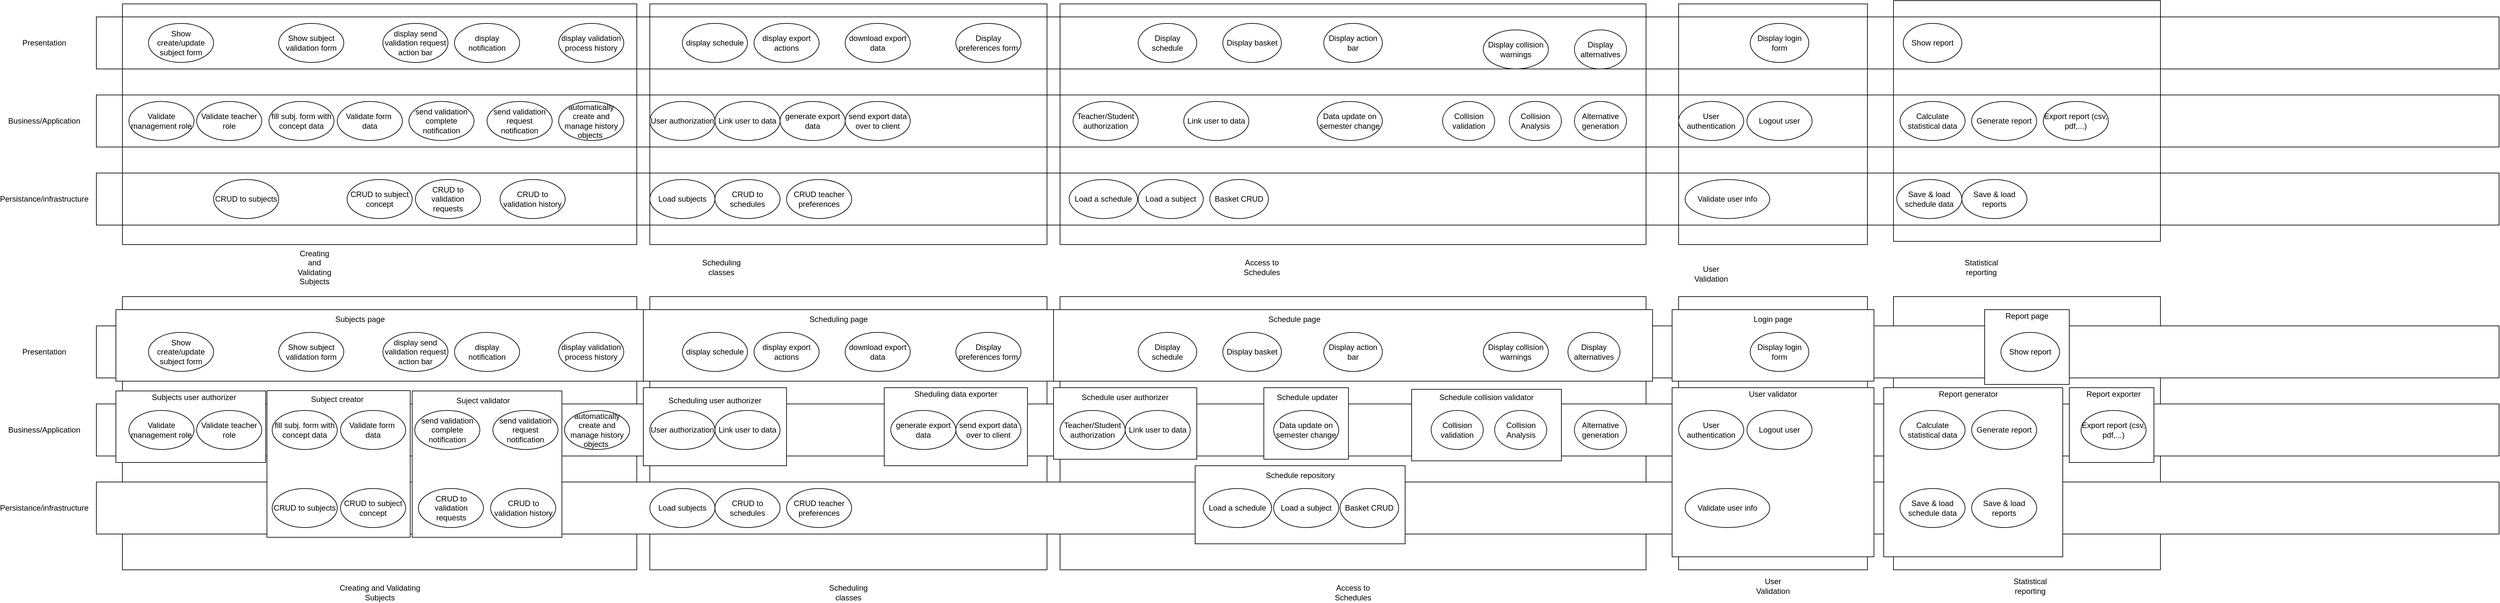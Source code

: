 <mxfile version="28.2.8">
  <diagram name="Page-1" id="wc59bFMJNS8MXFJ9b22b">
    <mxGraphModel dx="1181" dy="630" grid="1" gridSize="10" guides="1" tooltips="1" connect="1" arrows="1" fold="1" page="1" pageScale="1" pageWidth="827" pageHeight="1169" math="0" shadow="0">
      <root>
        <mxCell id="0" />
        <mxCell id="1" parent="0" />
        <mxCell id="vXy1FmEKdBri9zgE4fGT-71" value="" style="rounded=0;whiteSpace=wrap;html=1;fillColor=light-dark(#FFFFFF,#999900);" vertex="1" parent="1">
          <mxGeometry x="200" y="470" width="790" height="420" as="geometry" />
        </mxCell>
        <mxCell id="vXy1FmEKdBri9zgE4fGT-79" value="" style="rounded=0;whiteSpace=wrap;html=1;fillColor=light-dark(#FFFFFF,#999900);" vertex="1" parent="1">
          <mxGeometry x="2590" y="470" width="290" height="420" as="geometry" />
        </mxCell>
        <mxCell id="vXy1FmEKdBri9zgE4fGT-123" value="" style="rounded=0;whiteSpace=wrap;html=1;fillColor=light-dark(#FFFFFF,#999900);" vertex="1" parent="1">
          <mxGeometry x="2920" y="470" width="410" height="420" as="geometry" />
        </mxCell>
        <mxCell id="vXy1FmEKdBri9zgE4fGT-75" value="" style="rounded=0;whiteSpace=wrap;html=1;fillColor=light-dark(#FFFFFF,#999900);" vertex="1" parent="1">
          <mxGeometry x="1010" y="470" width="610" height="420" as="geometry" />
        </mxCell>
        <mxCell id="vXy1FmEKdBri9zgE4fGT-77" value="" style="rounded=0;whiteSpace=wrap;html=1;fillColor=light-dark(#FFFFFF,#999900);" vertex="1" parent="1">
          <mxGeometry x="1640" y="470" width="900" height="420" as="geometry" />
        </mxCell>
        <mxCell id="vXy1FmEKdBri9zgE4fGT-69" value="" style="rounded=0;whiteSpace=wrap;html=1;fillColor=light-dark(#FFFFFF,#994C00);" vertex="1" parent="1">
          <mxGeometry x="160" y="755" width="3690" height="80" as="geometry" />
        </mxCell>
        <mxCell id="vXy1FmEKdBri9zgE4fGT-162" value="" style="rounded=0;whiteSpace=wrap;html=1;fillColor=light-dark(#FFFFFF,#FF8000);strokeColor=light-dark(#000000,#FF0606);" vertex="1" parent="1">
          <mxGeometry x="1847.5" y="730" width="322.5" height="120" as="geometry" />
        </mxCell>
        <mxCell id="vXy1FmEKdBri9zgE4fGT-68" value="" style="rounded=0;whiteSpace=wrap;html=1;fillColor=light-dark(#FFFFFF,#994C00);" vertex="1" parent="1">
          <mxGeometry x="160" y="635" width="3690" height="80" as="geometry" />
        </mxCell>
        <mxCell id="vXy1FmEKdBri9zgE4fGT-172" value="" style="rounded=0;whiteSpace=wrap;html=1;fillColor=light-dark(#FFFFFF,#FF8000);strokeColor=light-dark(#000000,#FF0606);" vertex="1" parent="1">
          <mxGeometry x="422" y="614.5" width="220" height="225.5" as="geometry" />
        </mxCell>
        <mxCell id="vXy1FmEKdBri9zgE4fGT-170" value="" style="rounded=0;whiteSpace=wrap;html=1;fillColor=light-dark(#FFFFFF,#FF8000);strokeColor=light-dark(#000000,#FF0606);" vertex="1" parent="1">
          <mxGeometry x="645" y="615" width="230" height="225" as="geometry" />
        </mxCell>
        <mxCell id="vXy1FmEKdBri9zgE4fGT-168" value="" style="rounded=0;whiteSpace=wrap;html=1;fillColor=light-dark(#FFFFFF,#FF8000);strokeColor=light-dark(#000000,#FF0606);" vertex="1" parent="1">
          <mxGeometry x="190" y="615" width="230" height="110" as="geometry" />
        </mxCell>
        <mxCell id="vXy1FmEKdBri9zgE4fGT-166" value="" style="rounded=0;whiteSpace=wrap;html=1;fillColor=light-dark(#FFFFFF,#FF8000);strokeColor=light-dark(#000000,#FF0606);" vertex="1" parent="1">
          <mxGeometry x="1370" y="610" width="220" height="120" as="geometry" />
        </mxCell>
        <mxCell id="vXy1FmEKdBri9zgE4fGT-164" value="" style="rounded=0;whiteSpace=wrap;html=1;fillColor=light-dark(#FFFFFF,#FF8000);strokeColor=light-dark(#000000,#FF0606);" vertex="1" parent="1">
          <mxGeometry x="1000" y="610" width="220" height="120" as="geometry" />
        </mxCell>
        <mxCell id="vXy1FmEKdBri9zgE4fGT-160" value="" style="rounded=0;whiteSpace=wrap;html=1;fillColor=light-dark(#FFFFFF,#FF8000);strokeColor=light-dark(#000000,#FF0606);" vertex="1" parent="1">
          <mxGeometry x="1630" y="610" width="220" height="110" as="geometry" />
        </mxCell>
        <mxCell id="vXy1FmEKdBri9zgE4fGT-158" value="" style="rounded=0;whiteSpace=wrap;html=1;fillColor=light-dark(#FFFFFF,#FF8000);strokeColor=light-dark(#000000,#FF0606);" vertex="1" parent="1">
          <mxGeometry x="1953" y="610" width="130" height="110" as="geometry" />
        </mxCell>
        <mxCell id="vXy1FmEKdBri9zgE4fGT-156" value="" style="rounded=0;whiteSpace=wrap;html=1;fillColor=light-dark(#FFFFFF,#FF8000);strokeColor=light-dark(#000000,#FF0606);" vertex="1" parent="1">
          <mxGeometry x="2180" y="612.5" width="230" height="110" as="geometry" />
        </mxCell>
        <mxCell id="vXy1FmEKdBri9zgE4fGT-67" value="" style="rounded=0;whiteSpace=wrap;html=1;fillColor=light-dark(#FFFFFF,#994C00);" vertex="1" parent="1">
          <mxGeometry x="160" y="515" width="3690" height="80" as="geometry" />
        </mxCell>
        <mxCell id="vXy1FmEKdBri9zgE4fGT-153" value="" style="rounded=0;whiteSpace=wrap;html=1;fillColor=light-dark(#FFFFFF,#FF8000);strokeColor=light-dark(#000000,#FF0606);" vertex="1" parent="1">
          <mxGeometry x="3190" y="610" width="130" height="115" as="geometry" />
        </mxCell>
        <mxCell id="vXy1FmEKdBri9zgE4fGT-151" value="" style="rounded=0;whiteSpace=wrap;html=1;fillColor=light-dark(#FFFFFF,#FF8000);strokeColor=light-dark(#000000,#FF0606);" vertex="1" parent="1">
          <mxGeometry x="2905" y="610" width="275" height="260" as="geometry" />
        </mxCell>
        <mxCell id="vXy1FmEKdBri9zgE4fGT-149" value="" style="rounded=0;whiteSpace=wrap;html=1;fillColor=light-dark(#FFFFFF,#FF8000);strokeColor=light-dark(#000000,#FF0606);" vertex="1" parent="1">
          <mxGeometry x="3060" y="490" width="130" height="115" as="geometry" />
        </mxCell>
        <mxCell id="vXy1FmEKdBri9zgE4fGT-147" value="" style="rounded=0;whiteSpace=wrap;html=1;fillColor=light-dark(#FFFFFF,#FF8000);strokeColor=light-dark(#000000,#FF0606);" vertex="1" parent="1">
          <mxGeometry x="2580" y="490" width="310" height="110" as="geometry" />
        </mxCell>
        <mxCell id="vXy1FmEKdBri9zgE4fGT-145" value="" style="rounded=0;whiteSpace=wrap;html=1;fillColor=light-dark(#FFFFFF,#FF8000);strokeColor=light-dark(#000000,#FF0606);" vertex="1" parent="1">
          <mxGeometry x="2580" y="610" width="310" height="260" as="geometry" />
        </mxCell>
        <mxCell id="vXy1FmEKdBri9zgE4fGT-140" value="" style="rounded=0;whiteSpace=wrap;html=1;fillColor=light-dark(#FFFFFF,#FF8000);strokeColor=light-dark(#000000,#FF0606);" vertex="1" parent="1">
          <mxGeometry x="1630" y="490" width="920" height="110" as="geometry" />
        </mxCell>
        <mxCell id="vXy1FmEKdBri9zgE4fGT-138" value="" style="rounded=0;whiteSpace=wrap;html=1;fillColor=light-dark(#FFFFFF,#FF8000);strokeColor=light-dark(#000000,#FF0000);" vertex="1" parent="1">
          <mxGeometry x="1000" y="490" width="630" height="110" as="geometry" />
        </mxCell>
        <mxCell id="vXy1FmEKdBri9zgE4fGT-135" value="" style="rounded=0;whiteSpace=wrap;html=1;fillColor=light-dark(#FFFFFF,#FF8000);strokeColor=light-dark(#000000,#FF0000);" vertex="1" parent="1">
          <mxGeometry x="190" y="490" width="810" height="110" as="geometry" />
        </mxCell>
        <mxCell id="vXy1FmEKdBri9zgE4fGT-1" value="" style="rounded=0;whiteSpace=wrap;html=1;fillColor=none;" vertex="1" parent="1">
          <mxGeometry x="160" y="40" width="3690" height="80" as="geometry" />
        </mxCell>
        <mxCell id="vXy1FmEKdBri9zgE4fGT-2" value="" style="rounded=0;whiteSpace=wrap;html=1;fillColor=none;" vertex="1" parent="1">
          <mxGeometry x="160" y="160" width="3690" height="80" as="geometry" />
        </mxCell>
        <mxCell id="vXy1FmEKdBri9zgE4fGT-3" value="" style="rounded=0;whiteSpace=wrap;html=1;fillColor=none;" vertex="1" parent="1">
          <mxGeometry x="160" y="280" width="3690" height="80" as="geometry" />
        </mxCell>
        <mxCell id="vXy1FmEKdBri9zgE4fGT-4" value="Business/Application" style="text;html=1;align=center;verticalAlign=middle;whiteSpace=wrap;rounded=0;" vertex="1" parent="1">
          <mxGeometry x="50" y="185" width="60" height="30" as="geometry" />
        </mxCell>
        <mxCell id="vXy1FmEKdBri9zgE4fGT-5" value="" style="rounded=0;whiteSpace=wrap;html=1;fillColor=none;" vertex="1" parent="1">
          <mxGeometry x="200" y="20" width="790" height="370" as="geometry" />
        </mxCell>
        <mxCell id="vXy1FmEKdBri9zgE4fGT-6" value="Presentation" style="text;html=1;align=center;verticalAlign=middle;whiteSpace=wrap;rounded=0;" vertex="1" parent="1">
          <mxGeometry x="50" y="65" width="60" height="30" as="geometry" />
        </mxCell>
        <mxCell id="vXy1FmEKdBri9zgE4fGT-7" value="Persistance/infrastructure" style="text;html=1;align=center;verticalAlign=middle;whiteSpace=wrap;rounded=0;" vertex="1" parent="1">
          <mxGeometry x="50" y="305" width="60" height="30" as="geometry" />
        </mxCell>
        <mxCell id="vXy1FmEKdBri9zgE4fGT-8" value="Creating and Validating Subjects" style="text;html=1;align=center;verticalAlign=middle;whiteSpace=wrap;rounded=0;" vertex="1" parent="1">
          <mxGeometry x="465" y="410" width="60" height="30" as="geometry" />
        </mxCell>
        <mxCell id="vXy1FmEKdBri9zgE4fGT-9" value="" style="rounded=0;whiteSpace=wrap;html=1;fillColor=none;" vertex="1" parent="1">
          <mxGeometry x="1010" y="20" width="610" height="370" as="geometry" />
        </mxCell>
        <mxCell id="vXy1FmEKdBri9zgE4fGT-10" value="Scheduling classes" style="text;html=1;align=center;verticalAlign=middle;whiteSpace=wrap;rounded=0;" vertex="1" parent="1">
          <mxGeometry x="1090" y="410" width="60" height="30" as="geometry" />
        </mxCell>
        <mxCell id="vXy1FmEKdBri9zgE4fGT-11" value="" style="rounded=0;whiteSpace=wrap;html=1;fillColor=none;" vertex="1" parent="1">
          <mxGeometry x="1640" y="20" width="900" height="370" as="geometry" />
        </mxCell>
        <mxCell id="vXy1FmEKdBri9zgE4fGT-12" value="User Validation" style="text;html=1;align=center;verticalAlign=middle;whiteSpace=wrap;rounded=0;" vertex="1" parent="1">
          <mxGeometry x="2610" y="420" width="60" height="30" as="geometry" />
        </mxCell>
        <mxCell id="vXy1FmEKdBri9zgE4fGT-13" value="" style="rounded=0;whiteSpace=wrap;html=1;fillColor=none;" vertex="1" parent="1">
          <mxGeometry x="2590" y="20" width="290" height="370" as="geometry" />
        </mxCell>
        <mxCell id="vXy1FmEKdBri9zgE4fGT-14" value="Access to Schedules" style="text;html=1;align=center;verticalAlign=middle;whiteSpace=wrap;rounded=0;" vertex="1" parent="1">
          <mxGeometry x="1920" y="410" width="60" height="30" as="geometry" />
        </mxCell>
        <mxCell id="vXy1FmEKdBri9zgE4fGT-15" value="CRUD to subjects" style="ellipse;whiteSpace=wrap;html=1;" vertex="1" parent="1">
          <mxGeometry x="340" y="290" width="100" height="60" as="geometry" />
        </mxCell>
        <mxCell id="vXy1FmEKdBri9zgE4fGT-16" value="Load subjects" style="ellipse;whiteSpace=wrap;html=1;" vertex="1" parent="1">
          <mxGeometry x="1010" y="290" width="100" height="60" as="geometry" />
        </mxCell>
        <mxCell id="vXy1FmEKdBri9zgE4fGT-17" value="Load a schedule" style="ellipse;whiteSpace=wrap;html=1;" vertex="1" parent="1">
          <mxGeometry x="1654" y="290" width="105" height="60" as="geometry" />
        </mxCell>
        <mxCell id="vXy1FmEKdBri9zgE4fGT-18" value="Validate user info" style="ellipse;whiteSpace=wrap;html=1;" vertex="1" parent="1">
          <mxGeometry x="2600" y="290" width="130" height="60" as="geometry" />
        </mxCell>
        <mxCell id="vXy1FmEKdBri9zgE4fGT-19" value="User authentication" style="ellipse;whiteSpace=wrap;html=1;" vertex="1" parent="1">
          <mxGeometry x="2590" y="170" width="100" height="60" as="geometry" />
        </mxCell>
        <mxCell id="vXy1FmEKdBri9zgE4fGT-20" value="Teacher/Student authorization" style="ellipse;whiteSpace=wrap;html=1;" vertex="1" parent="1">
          <mxGeometry x="1660" y="170" width="100" height="60" as="geometry" />
        </mxCell>
        <mxCell id="vXy1FmEKdBri9zgE4fGT-21" value="User authorization" style="ellipse;whiteSpace=wrap;html=1;" vertex="1" parent="1">
          <mxGeometry x="1010" y="170" width="100" height="60" as="geometry" />
        </mxCell>
        <mxCell id="vXy1FmEKdBri9zgE4fGT-22" value="Validate management role" style="ellipse;whiteSpace=wrap;html=1;" vertex="1" parent="1">
          <mxGeometry x="210" y="170" width="100" height="60" as="geometry" />
        </mxCell>
        <mxCell id="vXy1FmEKdBri9zgE4fGT-23" value="Validate teacher role" style="ellipse;whiteSpace=wrap;html=1;" vertex="1" parent="1">
          <mxGeometry x="314" y="170" width="100" height="60" as="geometry" />
        </mxCell>
        <mxCell id="vXy1FmEKdBri9zgE4fGT-24" value="Link user to data" style="ellipse;whiteSpace=wrap;html=1;" vertex="1" parent="1">
          <mxGeometry x="1110" y="170" width="100" height="60" as="geometry" />
        </mxCell>
        <mxCell id="vXy1FmEKdBri9zgE4fGT-25" value="Link user to data" style="ellipse;whiteSpace=wrap;html=1;" vertex="1" parent="1">
          <mxGeometry x="1830" y="170" width="100" height="60" as="geometry" />
        </mxCell>
        <mxCell id="vXy1FmEKdBri9zgE4fGT-26" value="Load a subject" style="ellipse;whiteSpace=wrap;html=1;" vertex="1" parent="1">
          <mxGeometry x="1760" y="290" width="100" height="60" as="geometry" />
        </mxCell>
        <mxCell id="vXy1FmEKdBri9zgE4fGT-27" value="CRUD to schedules" style="ellipse;whiteSpace=wrap;html=1;" vertex="1" parent="1">
          <mxGeometry x="1110" y="290" width="100" height="60" as="geometry" />
        </mxCell>
        <mxCell id="vXy1FmEKdBri9zgE4fGT-28" value="Show create/update subject form" style="ellipse;whiteSpace=wrap;html=1;" vertex="1" parent="1">
          <mxGeometry x="240" y="50" width="100" height="60" as="geometry" />
        </mxCell>
        <mxCell id="vXy1FmEKdBri9zgE4fGT-29" value="Show subject validation form" style="ellipse;whiteSpace=wrap;html=1;" vertex="1" parent="1">
          <mxGeometry x="440" y="50" width="100" height="60" as="geometry" />
        </mxCell>
        <mxCell id="vXy1FmEKdBri9zgE4fGT-30" value="display notification" style="ellipse;whiteSpace=wrap;html=1;" vertex="1" parent="1">
          <mxGeometry x="710" y="50" width="100" height="60" as="geometry" />
        </mxCell>
        <mxCell id="vXy1FmEKdBri9zgE4fGT-31" value="Data update on semester change" style="ellipse;whiteSpace=wrap;html=1;" vertex="1" parent="1">
          <mxGeometry x="2035" y="170" width="100" height="60" as="geometry" />
        </mxCell>
        <mxCell id="vXy1FmEKdBri9zgE4fGT-32" value="Display schedule" style="ellipse;whiteSpace=wrap;html=1;" vertex="1" parent="1">
          <mxGeometry x="1760" y="50" width="90" height="60" as="geometry" />
        </mxCell>
        <mxCell id="vXy1FmEKdBri9zgE4fGT-33" value="Display action bar" style="ellipse;whiteSpace=wrap;html=1;" vertex="1" parent="1">
          <mxGeometry x="2045" y="50" width="90" height="60" as="geometry" />
        </mxCell>
        <mxCell id="vXy1FmEKdBri9zgE4fGT-34" value="Basket CRUD" style="ellipse;whiteSpace=wrap;html=1;" vertex="1" parent="1">
          <mxGeometry x="1870" y="290" width="90" height="60" as="geometry" />
        </mxCell>
        <mxCell id="vXy1FmEKdBri9zgE4fGT-35" value="Display collision warnings" style="ellipse;whiteSpace=wrap;html=1;" vertex="1" parent="1">
          <mxGeometry x="2290" y="60" width="100" height="60" as="geometry" />
        </mxCell>
        <mxCell id="vXy1FmEKdBri9zgE4fGT-36" value="Collision validation" style="ellipse;whiteSpace=wrap;html=1;" vertex="1" parent="1">
          <mxGeometry x="2227.5" y="170" width="80" height="60" as="geometry" />
        </mxCell>
        <mxCell id="vXy1FmEKdBri9zgE4fGT-37" value="Display login form" style="ellipse;whiteSpace=wrap;html=1;" vertex="1" parent="1">
          <mxGeometry x="2700" y="50" width="90" height="60" as="geometry" />
        </mxCell>
        <mxCell id="vXy1FmEKdBri9zgE4fGT-38" value="CRUD to subject concept" style="ellipse;whiteSpace=wrap;html=1;" vertex="1" parent="1">
          <mxGeometry x="545" y="290" width="100" height="60" as="geometry" />
        </mxCell>
        <mxCell id="vXy1FmEKdBri9zgE4fGT-39" value="Collision&lt;br&gt;Analysis" style="ellipse;whiteSpace=wrap;html=1;" vertex="1" parent="1">
          <mxGeometry x="2330" y="170" width="80" height="60" as="geometry" />
        </mxCell>
        <mxCell id="vXy1FmEKdBri9zgE4fGT-40" value="Alternative generation" style="ellipse;whiteSpace=wrap;html=1;" vertex="1" parent="1">
          <mxGeometry x="2430" y="170" width="80" height="60" as="geometry" />
        </mxCell>
        <mxCell id="vXy1FmEKdBri9zgE4fGT-41" value="Display alternatives" style="ellipse;whiteSpace=wrap;html=1;" vertex="1" parent="1">
          <mxGeometry x="2430" y="60" width="80" height="60" as="geometry" />
        </mxCell>
        <mxCell id="vXy1FmEKdBri9zgE4fGT-42" value="fill subj. form with concept data" style="ellipse;whiteSpace=wrap;html=1;" vertex="1" parent="1">
          <mxGeometry x="425" y="170" width="100" height="60" as="geometry" />
        </mxCell>
        <mxCell id="vXy1FmEKdBri9zgE4fGT-43" value="Validate form&amp;nbsp;&lt;div&gt;data&lt;/div&gt;" style="ellipse;whiteSpace=wrap;html=1;" vertex="1" parent="1">
          <mxGeometry x="530" y="170" width="100" height="60" as="geometry" />
        </mxCell>
        <mxCell id="vXy1FmEKdBri9zgE4fGT-44" value="send validation request notification" style="ellipse;whiteSpace=wrap;html=1;" vertex="1" parent="1">
          <mxGeometry x="760" y="170" width="100" height="60" as="geometry" />
        </mxCell>
        <mxCell id="vXy1FmEKdBri9zgE4fGT-45" value="display send validation request action bar" style="ellipse;whiteSpace=wrap;html=1;" vertex="1" parent="1">
          <mxGeometry x="600" y="50" width="100" height="60" as="geometry" />
        </mxCell>
        <mxCell id="vXy1FmEKdBri9zgE4fGT-46" value="CRUD to validation requests" style="ellipse;whiteSpace=wrap;html=1;" vertex="1" parent="1">
          <mxGeometry x="650" y="290" width="100" height="60" as="geometry" />
        </mxCell>
        <mxCell id="vXy1FmEKdBri9zgE4fGT-47" value="send validation complete notification" style="ellipse;whiteSpace=wrap;html=1;" vertex="1" parent="1">
          <mxGeometry x="640" y="170" width="100" height="60" as="geometry" />
        </mxCell>
        <mxCell id="vXy1FmEKdBri9zgE4fGT-48" value="CRUD to validation history" style="ellipse;whiteSpace=wrap;html=1;" vertex="1" parent="1">
          <mxGeometry x="780" y="290" width="100" height="60" as="geometry" />
        </mxCell>
        <mxCell id="vXy1FmEKdBri9zgE4fGT-49" value="automatically create and manage history objects&amp;nbsp;" style="ellipse;whiteSpace=wrap;html=1;" vertex="1" parent="1">
          <mxGeometry x="870" y="170" width="100" height="60" as="geometry" />
        </mxCell>
        <mxCell id="vXy1FmEKdBri9zgE4fGT-50" value="display validation process history" style="ellipse;whiteSpace=wrap;html=1;" vertex="1" parent="1">
          <mxGeometry x="870" y="50" width="100" height="60" as="geometry" />
        </mxCell>
        <mxCell id="vXy1FmEKdBri9zgE4fGT-51" value="display schedule" style="ellipse;whiteSpace=wrap;html=1;" vertex="1" parent="1">
          <mxGeometry x="1060" y="50" width="100" height="60" as="geometry" />
        </mxCell>
        <mxCell id="vXy1FmEKdBri9zgE4fGT-52" value="display export actions" style="ellipse;whiteSpace=wrap;html=1;" vertex="1" parent="1">
          <mxGeometry x="1170" y="50" width="100" height="60" as="geometry" />
        </mxCell>
        <mxCell id="vXy1FmEKdBri9zgE4fGT-53" value="generate export data" style="ellipse;whiteSpace=wrap;html=1;" vertex="1" parent="1">
          <mxGeometry x="1210" y="170" width="100" height="60" as="geometry" />
        </mxCell>
        <mxCell id="vXy1FmEKdBri9zgE4fGT-54" value="send export data over to client" style="ellipse;whiteSpace=wrap;html=1;" vertex="1" parent="1">
          <mxGeometry x="1310" y="170" width="100" height="60" as="geometry" />
        </mxCell>
        <mxCell id="vXy1FmEKdBri9zgE4fGT-55" value="download export data" style="ellipse;whiteSpace=wrap;html=1;" vertex="1" parent="1">
          <mxGeometry x="1310" y="50" width="100" height="60" as="geometry" />
        </mxCell>
        <mxCell id="vXy1FmEKdBri9zgE4fGT-56" value="Logout user" style="ellipse;whiteSpace=wrap;html=1;" vertex="1" parent="1">
          <mxGeometry x="2695" y="170" width="100" height="60" as="geometry" />
        </mxCell>
        <mxCell id="vXy1FmEKdBri9zgE4fGT-57" value="" style="rounded=0;whiteSpace=wrap;html=1;fillColor=none;" vertex="1" parent="1">
          <mxGeometry x="2920" y="15" width="410" height="370" as="geometry" />
        </mxCell>
        <mxCell id="vXy1FmEKdBri9zgE4fGT-58" value="Statistical reporting" style="text;html=1;whiteSpace=wrap;strokeColor=none;fillColor=none;align=center;verticalAlign=middle;rounded=0;" vertex="1" parent="1">
          <mxGeometry x="3025" y="410" width="60" height="30" as="geometry" />
        </mxCell>
        <mxCell id="vXy1FmEKdBri9zgE4fGT-59" value="Calculate statistical data" style="ellipse;whiteSpace=wrap;html=1;" vertex="1" parent="1">
          <mxGeometry x="2930" y="170" width="100" height="60" as="geometry" />
        </mxCell>
        <mxCell id="vXy1FmEKdBri9zgE4fGT-60" value="Show report" style="ellipse;whiteSpace=wrap;html=1;" vertex="1" parent="1">
          <mxGeometry x="2935" y="50" width="90" height="60" as="geometry" />
        </mxCell>
        <mxCell id="vXy1FmEKdBri9zgE4fGT-61" value="Generate report" style="ellipse;whiteSpace=wrap;html=1;" vertex="1" parent="1">
          <mxGeometry x="3040" y="170" width="100" height="60" as="geometry" />
        </mxCell>
        <mxCell id="vXy1FmEKdBri9zgE4fGT-62" value="Save &amp;amp; load schedule data" style="ellipse;whiteSpace=wrap;html=1;" vertex="1" parent="1">
          <mxGeometry x="2925" y="290" width="100" height="60" as="geometry" />
        </mxCell>
        <mxCell id="vXy1FmEKdBri9zgE4fGT-63" value="Save &amp;amp; load reports" style="ellipse;whiteSpace=wrap;html=1;" vertex="1" parent="1">
          <mxGeometry x="3025" y="290" width="100" height="60" as="geometry" />
        </mxCell>
        <mxCell id="vXy1FmEKdBri9zgE4fGT-64" value="CRUD teacher preferences" style="ellipse;whiteSpace=wrap;html=1;" vertex="1" parent="1">
          <mxGeometry x="1220" y="290" width="100" height="60" as="geometry" />
        </mxCell>
        <mxCell id="vXy1FmEKdBri9zgE4fGT-65" value="Display preferences form" style="ellipse;whiteSpace=wrap;html=1;" vertex="1" parent="1">
          <mxGeometry x="1480" y="50" width="100" height="60" as="geometry" />
        </mxCell>
        <mxCell id="vXy1FmEKdBri9zgE4fGT-66" value="Export report (csv, pdf,...)" style="ellipse;whiteSpace=wrap;html=1;" vertex="1" parent="1">
          <mxGeometry x="3150" y="170" width="100" height="60" as="geometry" />
        </mxCell>
        <mxCell id="vXy1FmEKdBri9zgE4fGT-70" value="Business/Application" style="text;html=1;align=center;verticalAlign=middle;whiteSpace=wrap;rounded=0;" vertex="1" parent="1">
          <mxGeometry x="50" y="660" width="60" height="30" as="geometry" />
        </mxCell>
        <mxCell id="vXy1FmEKdBri9zgE4fGT-72" value="Presentation" style="text;html=1;align=center;verticalAlign=middle;whiteSpace=wrap;rounded=0;" vertex="1" parent="1">
          <mxGeometry x="50" y="540" width="60" height="30" as="geometry" />
        </mxCell>
        <mxCell id="vXy1FmEKdBri9zgE4fGT-73" value="Persistance/infrastructure" style="text;html=1;align=center;verticalAlign=middle;whiteSpace=wrap;rounded=0;" vertex="1" parent="1">
          <mxGeometry x="50" y="780" width="60" height="30" as="geometry" />
        </mxCell>
        <mxCell id="vXy1FmEKdBri9zgE4fGT-74" value="Creating and Validating Subjects" style="text;html=1;align=center;verticalAlign=middle;whiteSpace=wrap;rounded=0;" vertex="1" parent="1">
          <mxGeometry x="507.5" y="910" width="175" height="30" as="geometry" />
        </mxCell>
        <mxCell id="vXy1FmEKdBri9zgE4fGT-76" value="Scheduling classes" style="text;html=1;align=center;verticalAlign=middle;whiteSpace=wrap;rounded=0;" vertex="1" parent="1">
          <mxGeometry x="1285" y="910" width="60" height="30" as="geometry" />
        </mxCell>
        <mxCell id="vXy1FmEKdBri9zgE4fGT-78" value="User Validation" style="text;html=1;align=center;verticalAlign=middle;whiteSpace=wrap;rounded=0;" vertex="1" parent="1">
          <mxGeometry x="2705" y="900" width="60" height="30" as="geometry" />
        </mxCell>
        <mxCell id="vXy1FmEKdBri9zgE4fGT-80" value="Access to Schedules" style="text;html=1;align=center;verticalAlign=middle;whiteSpace=wrap;rounded=0;" vertex="1" parent="1">
          <mxGeometry x="2060" y="910" width="60" height="30" as="geometry" />
        </mxCell>
        <mxCell id="vXy1FmEKdBri9zgE4fGT-81" value="CRUD to subjects" style="ellipse;whiteSpace=wrap;html=1;" vertex="1" parent="1">
          <mxGeometry x="430" y="765" width="100" height="60" as="geometry" />
        </mxCell>
        <mxCell id="vXy1FmEKdBri9zgE4fGT-82" value="Load subjects" style="ellipse;whiteSpace=wrap;html=1;" vertex="1" parent="1">
          <mxGeometry x="1010" y="765" width="100" height="60" as="geometry" />
        </mxCell>
        <mxCell id="vXy1FmEKdBri9zgE4fGT-83" value="Load a schedule" style="ellipse;whiteSpace=wrap;html=1;" vertex="1" parent="1">
          <mxGeometry x="1860" y="765" width="105" height="60" as="geometry" />
        </mxCell>
        <mxCell id="vXy1FmEKdBri9zgE4fGT-84" value="Validate user info" style="ellipse;whiteSpace=wrap;html=1;" vertex="1" parent="1">
          <mxGeometry x="2600" y="765" width="130" height="60" as="geometry" />
        </mxCell>
        <mxCell id="vXy1FmEKdBri9zgE4fGT-85" value="User authentication" style="ellipse;whiteSpace=wrap;html=1;" vertex="1" parent="1">
          <mxGeometry x="2590" y="645" width="100" height="60" as="geometry" />
        </mxCell>
        <mxCell id="vXy1FmEKdBri9zgE4fGT-86" value="Teacher/Student authorization" style="ellipse;whiteSpace=wrap;html=1;" vertex="1" parent="1">
          <mxGeometry x="1640" y="645" width="100" height="60" as="geometry" />
        </mxCell>
        <mxCell id="vXy1FmEKdBri9zgE4fGT-87" value="User authorization" style="ellipse;whiteSpace=wrap;html=1;" vertex="1" parent="1">
          <mxGeometry x="1010" y="645" width="100" height="60" as="geometry" />
        </mxCell>
        <mxCell id="vXy1FmEKdBri9zgE4fGT-88" value="Validate management role" style="ellipse;whiteSpace=wrap;html=1;" vertex="1" parent="1">
          <mxGeometry x="210" y="645" width="100" height="60" as="geometry" />
        </mxCell>
        <mxCell id="vXy1FmEKdBri9zgE4fGT-89" value="Validate teacher role" style="ellipse;whiteSpace=wrap;html=1;" vertex="1" parent="1">
          <mxGeometry x="314" y="645" width="100" height="60" as="geometry" />
        </mxCell>
        <mxCell id="vXy1FmEKdBri9zgE4fGT-90" value="Link user to data" style="ellipse;whiteSpace=wrap;html=1;" vertex="1" parent="1">
          <mxGeometry x="1110" y="645" width="100" height="60" as="geometry" />
        </mxCell>
        <mxCell id="vXy1FmEKdBri9zgE4fGT-91" value="Link user to data" style="ellipse;whiteSpace=wrap;html=1;" vertex="1" parent="1">
          <mxGeometry x="1740" y="645" width="100" height="60" as="geometry" />
        </mxCell>
        <mxCell id="vXy1FmEKdBri9zgE4fGT-92" value="Load a subject" style="ellipse;whiteSpace=wrap;html=1;" vertex="1" parent="1">
          <mxGeometry x="1968" y="765" width="100" height="60" as="geometry" />
        </mxCell>
        <mxCell id="vXy1FmEKdBri9zgE4fGT-93" value="CRUD to schedules" style="ellipse;whiteSpace=wrap;html=1;" vertex="1" parent="1">
          <mxGeometry x="1110" y="765" width="100" height="60" as="geometry" />
        </mxCell>
        <mxCell id="vXy1FmEKdBri9zgE4fGT-94" value="Show create/update subject form" style="ellipse;whiteSpace=wrap;html=1;" vertex="1" parent="1">
          <mxGeometry x="240" y="525" width="100" height="60" as="geometry" />
        </mxCell>
        <mxCell id="vXy1FmEKdBri9zgE4fGT-95" value="Show subject validation form" style="ellipse;whiteSpace=wrap;html=1;" vertex="1" parent="1">
          <mxGeometry x="440" y="525" width="100" height="60" as="geometry" />
        </mxCell>
        <mxCell id="vXy1FmEKdBri9zgE4fGT-96" value="display notification" style="ellipse;whiteSpace=wrap;html=1;" vertex="1" parent="1">
          <mxGeometry x="710" y="525" width="100" height="60" as="geometry" />
        </mxCell>
        <mxCell id="vXy1FmEKdBri9zgE4fGT-97" value="Data update on semester change" style="ellipse;whiteSpace=wrap;html=1;" vertex="1" parent="1">
          <mxGeometry x="1968" y="645" width="100" height="60" as="geometry" />
        </mxCell>
        <mxCell id="vXy1FmEKdBri9zgE4fGT-98" value="Display schedule" style="ellipse;whiteSpace=wrap;html=1;" vertex="1" parent="1">
          <mxGeometry x="1760" y="525" width="90" height="60" as="geometry" />
        </mxCell>
        <mxCell id="vXy1FmEKdBri9zgE4fGT-99" value="Display action bar" style="ellipse;whiteSpace=wrap;html=1;" vertex="1" parent="1">
          <mxGeometry x="2045" y="525" width="90" height="60" as="geometry" />
        </mxCell>
        <mxCell id="vXy1FmEKdBri9zgE4fGT-100" value="Basket CRUD" style="ellipse;whiteSpace=wrap;html=1;" vertex="1" parent="1">
          <mxGeometry x="2070" y="765" width="90" height="60" as="geometry" />
        </mxCell>
        <mxCell id="vXy1FmEKdBri9zgE4fGT-101" value="Display collision warnings" style="ellipse;whiteSpace=wrap;html=1;" vertex="1" parent="1">
          <mxGeometry x="2290" y="525" width="100" height="60" as="geometry" />
        </mxCell>
        <mxCell id="vXy1FmEKdBri9zgE4fGT-102" value="Collision validation" style="ellipse;whiteSpace=wrap;html=1;" vertex="1" parent="1">
          <mxGeometry x="2210" y="645" width="80" height="60" as="geometry" />
        </mxCell>
        <mxCell id="vXy1FmEKdBri9zgE4fGT-103" value="Display login form" style="ellipse;whiteSpace=wrap;html=1;" vertex="1" parent="1">
          <mxGeometry x="2700" y="525" width="90" height="60" as="geometry" />
        </mxCell>
        <mxCell id="vXy1FmEKdBri9zgE4fGT-104" value="CRUD to subject concept" style="ellipse;whiteSpace=wrap;html=1;" vertex="1" parent="1">
          <mxGeometry x="535" y="765" width="100" height="60" as="geometry" />
        </mxCell>
        <mxCell id="vXy1FmEKdBri9zgE4fGT-105" value="Collision&lt;br&gt;Analysis" style="ellipse;whiteSpace=wrap;html=1;" vertex="1" parent="1">
          <mxGeometry x="2307.5" y="645" width="80" height="60" as="geometry" />
        </mxCell>
        <mxCell id="vXy1FmEKdBri9zgE4fGT-106" value="Alternative generation" style="ellipse;whiteSpace=wrap;html=1;" vertex="1" parent="1">
          <mxGeometry x="2430" y="645" width="80" height="60" as="geometry" />
        </mxCell>
        <mxCell id="vXy1FmEKdBri9zgE4fGT-107" value="Display alternatives" style="ellipse;whiteSpace=wrap;html=1;" vertex="1" parent="1">
          <mxGeometry x="2420" y="525" width="80" height="60" as="geometry" />
        </mxCell>
        <mxCell id="vXy1FmEKdBri9zgE4fGT-108" value="fill subj. form with concept data" style="ellipse;whiteSpace=wrap;html=1;" vertex="1" parent="1">
          <mxGeometry x="430" y="645" width="100" height="60" as="geometry" />
        </mxCell>
        <mxCell id="vXy1FmEKdBri9zgE4fGT-109" value="Validate form&amp;nbsp;&lt;div&gt;data&lt;/div&gt;" style="ellipse;whiteSpace=wrap;html=1;" vertex="1" parent="1">
          <mxGeometry x="535" y="645" width="100" height="60" as="geometry" />
        </mxCell>
        <mxCell id="vXy1FmEKdBri9zgE4fGT-110" value="send validation request notification" style="ellipse;whiteSpace=wrap;html=1;" vertex="1" parent="1">
          <mxGeometry x="769" y="645" width="100" height="60" as="geometry" />
        </mxCell>
        <mxCell id="vXy1FmEKdBri9zgE4fGT-111" value="display send validation request action bar" style="ellipse;whiteSpace=wrap;html=1;" vertex="1" parent="1">
          <mxGeometry x="600" y="525" width="100" height="60" as="geometry" />
        </mxCell>
        <mxCell id="vXy1FmEKdBri9zgE4fGT-112" value="CRUD to validation requests" style="ellipse;whiteSpace=wrap;html=1;" vertex="1" parent="1">
          <mxGeometry x="654.5" y="765" width="100" height="60" as="geometry" />
        </mxCell>
        <mxCell id="vXy1FmEKdBri9zgE4fGT-113" value="send validation complete notification" style="ellipse;whiteSpace=wrap;html=1;" vertex="1" parent="1">
          <mxGeometry x="649" y="645" width="100" height="60" as="geometry" />
        </mxCell>
        <mxCell id="vXy1FmEKdBri9zgE4fGT-114" value="CRUD to validation history" style="ellipse;whiteSpace=wrap;html=1;" vertex="1" parent="1">
          <mxGeometry x="765.5" y="765" width="100" height="60" as="geometry" />
        </mxCell>
        <mxCell id="vXy1FmEKdBri9zgE4fGT-115" value="automatically create and manage history objects&amp;nbsp;" style="ellipse;whiteSpace=wrap;html=1;" vertex="1" parent="1">
          <mxGeometry x="879" y="645" width="100" height="60" as="geometry" />
        </mxCell>
        <mxCell id="vXy1FmEKdBri9zgE4fGT-116" value="display validation process history" style="ellipse;whiteSpace=wrap;html=1;" vertex="1" parent="1">
          <mxGeometry x="870" y="525" width="100" height="60" as="geometry" />
        </mxCell>
        <mxCell id="vXy1FmEKdBri9zgE4fGT-117" value="display schedule" style="ellipse;whiteSpace=wrap;html=1;" vertex="1" parent="1">
          <mxGeometry x="1060" y="525" width="100" height="60" as="geometry" />
        </mxCell>
        <mxCell id="vXy1FmEKdBri9zgE4fGT-118" value="display export actions" style="ellipse;whiteSpace=wrap;html=1;" vertex="1" parent="1">
          <mxGeometry x="1170" y="525" width="100" height="60" as="geometry" />
        </mxCell>
        <mxCell id="vXy1FmEKdBri9zgE4fGT-119" value="generate export data" style="ellipse;whiteSpace=wrap;html=1;" vertex="1" parent="1">
          <mxGeometry x="1380" y="645" width="100" height="60" as="geometry" />
        </mxCell>
        <mxCell id="vXy1FmEKdBri9zgE4fGT-120" value="send export data over to client" style="ellipse;whiteSpace=wrap;html=1;" vertex="1" parent="1">
          <mxGeometry x="1480" y="645" width="100" height="60" as="geometry" />
        </mxCell>
        <mxCell id="vXy1FmEKdBri9zgE4fGT-121" value="download export data" style="ellipse;whiteSpace=wrap;html=1;" vertex="1" parent="1">
          <mxGeometry x="1310" y="525" width="100" height="60" as="geometry" />
        </mxCell>
        <mxCell id="vXy1FmEKdBri9zgE4fGT-122" value="Logout user" style="ellipse;whiteSpace=wrap;html=1;" vertex="1" parent="1">
          <mxGeometry x="2695" y="645" width="100" height="60" as="geometry" />
        </mxCell>
        <mxCell id="vXy1FmEKdBri9zgE4fGT-124" value="Statistical reporting" style="text;html=1;whiteSpace=wrap;strokeColor=none;fillColor=none;align=center;verticalAlign=middle;rounded=0;" vertex="1" parent="1">
          <mxGeometry x="3100" y="900" width="60" height="30" as="geometry" />
        </mxCell>
        <mxCell id="vXy1FmEKdBri9zgE4fGT-125" value="Calculate statistical data" style="ellipse;whiteSpace=wrap;html=1;" vertex="1" parent="1">
          <mxGeometry x="2930" y="645" width="100" height="60" as="geometry" />
        </mxCell>
        <mxCell id="vXy1FmEKdBri9zgE4fGT-126" value="Show report" style="ellipse;whiteSpace=wrap;html=1;" vertex="1" parent="1">
          <mxGeometry x="3085" y="525" width="90" height="60" as="geometry" />
        </mxCell>
        <mxCell id="vXy1FmEKdBri9zgE4fGT-127" value="Generate report" style="ellipse;whiteSpace=wrap;html=1;" vertex="1" parent="1">
          <mxGeometry x="3040" y="645" width="100" height="60" as="geometry" />
        </mxCell>
        <mxCell id="vXy1FmEKdBri9zgE4fGT-128" value="Save &amp;amp; load schedule data" style="ellipse;whiteSpace=wrap;html=1;" vertex="1" parent="1">
          <mxGeometry x="2930" y="765" width="100" height="60" as="geometry" />
        </mxCell>
        <mxCell id="vXy1FmEKdBri9zgE4fGT-129" value="Save &amp;amp; load reports" style="ellipse;whiteSpace=wrap;html=1;" vertex="1" parent="1">
          <mxGeometry x="3040" y="765" width="100" height="60" as="geometry" />
        </mxCell>
        <mxCell id="vXy1FmEKdBri9zgE4fGT-130" value="CRUD teacher preferences" style="ellipse;whiteSpace=wrap;html=1;" vertex="1" parent="1">
          <mxGeometry x="1220" y="765" width="100" height="60" as="geometry" />
        </mxCell>
        <mxCell id="vXy1FmEKdBri9zgE4fGT-131" value="Display preferences form" style="ellipse;whiteSpace=wrap;html=1;" vertex="1" parent="1">
          <mxGeometry x="1480" y="525" width="100" height="60" as="geometry" />
        </mxCell>
        <mxCell id="vXy1FmEKdBri9zgE4fGT-132" value="Export report (csv, pdf,...)" style="ellipse;whiteSpace=wrap;html=1;" vertex="1" parent="1">
          <mxGeometry x="3208" y="645" width="100" height="60" as="geometry" />
        </mxCell>
        <mxCell id="vXy1FmEKdBri9zgE4fGT-136" value="Subjects page" style="text;html=1;whiteSpace=wrap;strokeColor=none;fillColor=none;align=center;verticalAlign=middle;rounded=0;" vertex="1" parent="1">
          <mxGeometry x="490" y="490" width="150" height="30" as="geometry" />
        </mxCell>
        <mxCell id="vXy1FmEKdBri9zgE4fGT-139" value="Scheduling page" style="text;html=1;whiteSpace=wrap;strokeColor=none;fillColor=none;align=center;verticalAlign=middle;rounded=0;" vertex="1" parent="1">
          <mxGeometry x="1250" y="490" width="100" height="30" as="geometry" />
        </mxCell>
        <mxCell id="vXy1FmEKdBri9zgE4fGT-141" value="Schedule page" style="text;html=1;whiteSpace=wrap;strokeColor=none;fillColor=none;align=center;verticalAlign=middle;rounded=0;" vertex="1" parent="1">
          <mxGeometry x="1940" y="490" width="120" height="30" as="geometry" />
        </mxCell>
        <mxCell id="vXy1FmEKdBri9zgE4fGT-143" value="Display basket" style="ellipse;whiteSpace=wrap;html=1;" vertex="1" parent="1">
          <mxGeometry x="1890" y="50" width="90" height="60" as="geometry" />
        </mxCell>
        <mxCell id="vXy1FmEKdBri9zgE4fGT-144" value="Display basket" style="ellipse;whiteSpace=wrap;html=1;" vertex="1" parent="1">
          <mxGeometry x="1890" y="525" width="90" height="60" as="geometry" />
        </mxCell>
        <mxCell id="vXy1FmEKdBri9zgE4fGT-146" value="User validator" style="text;html=1;whiteSpace=wrap;strokeColor=none;fillColor=none;align=center;verticalAlign=middle;rounded=0;" vertex="1" parent="1">
          <mxGeometry x="2690" y="605" width="90" height="30" as="geometry" />
        </mxCell>
        <mxCell id="vXy1FmEKdBri9zgE4fGT-148" value="Login page" style="text;html=1;whiteSpace=wrap;strokeColor=none;fillColor=none;align=center;verticalAlign=middle;rounded=0;" vertex="1" parent="1">
          <mxGeometry x="2690" y="490" width="90" height="30" as="geometry" />
        </mxCell>
        <mxCell id="vXy1FmEKdBri9zgE4fGT-150" value="Report page" style="text;html=1;whiteSpace=wrap;strokeColor=none;fillColor=none;align=center;verticalAlign=middle;rounded=0;" vertex="1" parent="1">
          <mxGeometry x="3065" y="485" width="120" height="30" as="geometry" />
        </mxCell>
        <mxCell id="vXy1FmEKdBri9zgE4fGT-152" value="Report generator" style="text;html=1;whiteSpace=wrap;strokeColor=none;fillColor=none;align=center;verticalAlign=middle;rounded=0;" vertex="1" parent="1">
          <mxGeometry x="2970" y="605" width="130" height="30" as="geometry" />
        </mxCell>
        <mxCell id="vXy1FmEKdBri9zgE4fGT-154" value="Report exporter" style="text;html=1;whiteSpace=wrap;strokeColor=none;fillColor=none;align=center;verticalAlign=middle;rounded=0;" vertex="1" parent="1">
          <mxGeometry x="3208" y="605" width="100" height="30" as="geometry" />
        </mxCell>
        <mxCell id="vXy1FmEKdBri9zgE4fGT-157" value="Schedule collision validator" style="text;html=1;whiteSpace=wrap;strokeColor=none;fillColor=none;align=center;verticalAlign=middle;rounded=0;" vertex="1" parent="1">
          <mxGeometry x="2210" y="610" width="170" height="30" as="geometry" />
        </mxCell>
        <mxCell id="vXy1FmEKdBri9zgE4fGT-159" value="Schedule updater" style="text;html=1;whiteSpace=wrap;strokeColor=none;fillColor=none;align=center;verticalAlign=middle;rounded=0;" vertex="1" parent="1">
          <mxGeometry x="1960" y="610" width="120" height="30" as="geometry" />
        </mxCell>
        <mxCell id="vXy1FmEKdBri9zgE4fGT-161" value="Schedule user authorizer" style="text;html=1;whiteSpace=wrap;strokeColor=none;fillColor=none;align=center;verticalAlign=middle;rounded=0;" vertex="1" parent="1">
          <mxGeometry x="1670" y="610" width="140" height="30" as="geometry" />
        </mxCell>
        <mxCell id="vXy1FmEKdBri9zgE4fGT-163" value="Schedule repository" style="text;html=1;whiteSpace=wrap;strokeColor=none;fillColor=none;align=center;verticalAlign=middle;rounded=0;" vertex="1" parent="1">
          <mxGeometry x="1933.75" y="730" width="150" height="30" as="geometry" />
        </mxCell>
        <mxCell id="vXy1FmEKdBri9zgE4fGT-165" value="Scheduling user authorizer" style="text;html=1;whiteSpace=wrap;strokeColor=none;fillColor=none;align=center;verticalAlign=middle;rounded=0;" vertex="1" parent="1">
          <mxGeometry x="1025" y="615" width="170" height="30" as="geometry" />
        </mxCell>
        <mxCell id="vXy1FmEKdBri9zgE4fGT-167" value="Sheduling data exporter" style="text;html=1;whiteSpace=wrap;strokeColor=none;fillColor=none;align=center;verticalAlign=middle;rounded=0;" vertex="1" parent="1">
          <mxGeometry x="1395" y="605" width="170" height="30" as="geometry" />
        </mxCell>
        <mxCell id="vXy1FmEKdBri9zgE4fGT-169" value="Subjects user authorizer" style="text;html=1;whiteSpace=wrap;strokeColor=none;fillColor=none;align=center;verticalAlign=middle;rounded=0;" vertex="1" parent="1">
          <mxGeometry x="235" y="610" width="150" height="30" as="geometry" />
        </mxCell>
        <mxCell id="vXy1FmEKdBri9zgE4fGT-171" value="Suject validator" style="text;html=1;whiteSpace=wrap;strokeColor=none;fillColor=none;align=center;verticalAlign=middle;rounded=0;" vertex="1" parent="1">
          <mxGeometry x="669" y="615" width="170" height="30" as="geometry" />
        </mxCell>
        <mxCell id="vXy1FmEKdBri9zgE4fGT-173" value="Subject creator" style="text;html=1;whiteSpace=wrap;strokeColor=none;fillColor=none;align=center;verticalAlign=middle;rounded=0;" vertex="1" parent="1">
          <mxGeometry x="465" y="612.5" width="130" height="30" as="geometry" />
        </mxCell>
      </root>
    </mxGraphModel>
  </diagram>
</mxfile>
